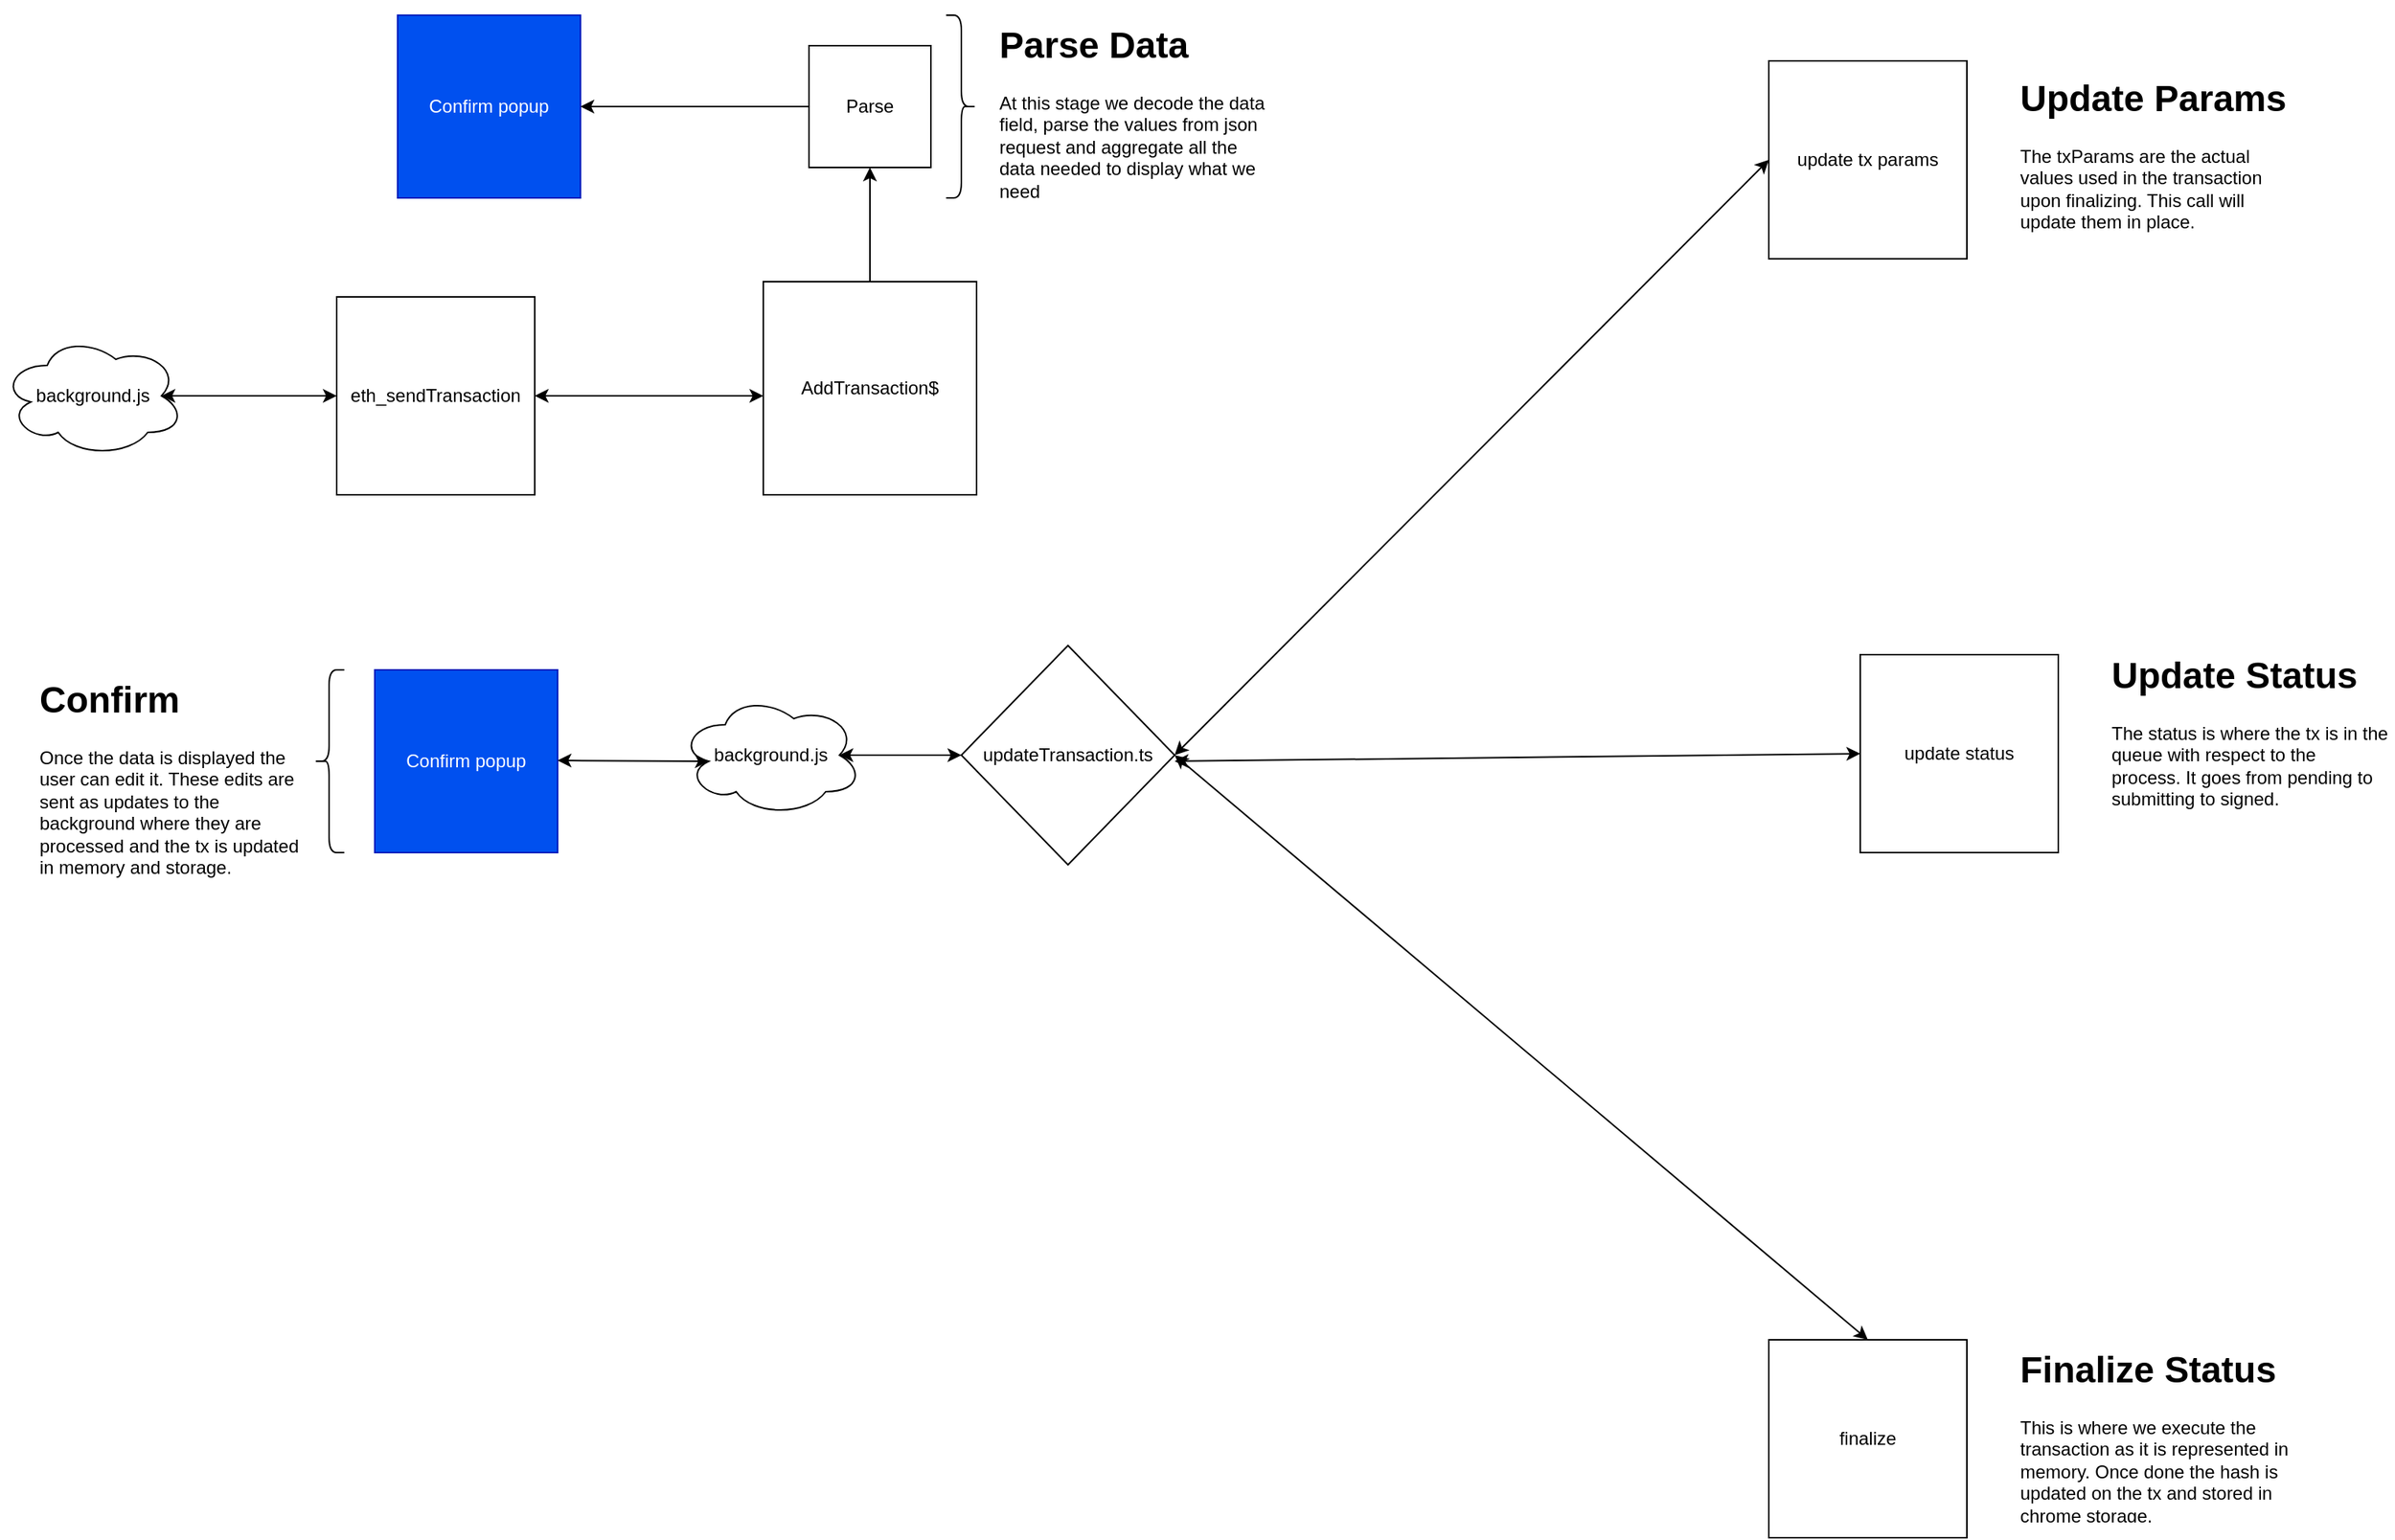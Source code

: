 <mxfile>
    <diagram id="6adTh8pLeON-9hFebMWv" name="Page-1">
        <mxGraphModel dx="2634" dy="1146" grid="1" gridSize="10" guides="1" tooltips="1" connect="1" arrows="1" fold="1" page="1" pageScale="1" pageWidth="850" pageHeight="1100" math="0" shadow="0">
            <root>
                <mxCell id="0"/>
                <mxCell id="1" parent="0"/>
                <mxCell id="2" value="background.js" style="ellipse;shape=cloud;whiteSpace=wrap;html=1;" vertex="1" parent="1">
                    <mxGeometry x="40" y="240" width="120" height="80" as="geometry"/>
                </mxCell>
                <mxCell id="3" value="" style="endArrow=classic;startArrow=classic;html=1;exitX=0.875;exitY=0.5;exitDx=0;exitDy=0;exitPerimeter=0;entryX=0;entryY=0.5;entryDx=0;entryDy=0;" edge="1" parent="1" source="2" target="4">
                    <mxGeometry width="50" height="50" relative="1" as="geometry">
                        <mxPoint x="200" y="310" as="sourcePoint"/>
                        <mxPoint x="260" y="296" as="targetPoint"/>
                    </mxGeometry>
                </mxCell>
                <mxCell id="4" value="eth_sendTransaction" style="whiteSpace=wrap;html=1;aspect=fixed;" vertex="1" parent="1">
                    <mxGeometry x="260" y="215" width="130" height="130" as="geometry"/>
                </mxCell>
                <mxCell id="5" value="" style="endArrow=classic;startArrow=classic;html=1;exitX=1;exitY=0.5;exitDx=0;exitDy=0;" edge="1" parent="1" source="4">
                    <mxGeometry width="50" height="50" relative="1" as="geometry">
                        <mxPoint x="480" y="310" as="sourcePoint"/>
                        <mxPoint x="540" y="280" as="targetPoint"/>
                    </mxGeometry>
                </mxCell>
                <mxCell id="6" value="AddTransaction$" style="whiteSpace=wrap;html=1;aspect=fixed;" vertex="1" parent="1">
                    <mxGeometry x="540" y="205" width="140" height="140" as="geometry"/>
                </mxCell>
                <mxCell id="7" value="" style="endArrow=classic;html=1;exitX=0.5;exitY=0;exitDx=0;exitDy=0;" edge="1" parent="1" source="6">
                    <mxGeometry width="50" height="50" relative="1" as="geometry">
                        <mxPoint x="580" y="200" as="sourcePoint"/>
                        <mxPoint x="610" y="130" as="targetPoint"/>
                    </mxGeometry>
                </mxCell>
                <mxCell id="8" value="Parse" style="whiteSpace=wrap;html=1;aspect=fixed;" vertex="1" parent="1">
                    <mxGeometry x="570" y="50" width="80" height="80" as="geometry"/>
                </mxCell>
                <mxCell id="9" value="Confirm popup" style="whiteSpace=wrap;html=1;aspect=fixed;fillColor=#0050ef;strokeColor=#001DBC;fontColor=#ffffff;" vertex="1" parent="1">
                    <mxGeometry x="300" y="30" width="120" height="120" as="geometry"/>
                </mxCell>
                <mxCell id="10" value="" style="endArrow=classic;html=1;exitX=0;exitY=0.5;exitDx=0;exitDy=0;entryX=1;entryY=0.5;entryDx=0;entryDy=0;" edge="1" parent="1" source="8" target="9">
                    <mxGeometry width="50" height="50" relative="1" as="geometry">
                        <mxPoint x="400" y="320" as="sourcePoint"/>
                        <mxPoint x="170" y="130" as="targetPoint"/>
                    </mxGeometry>
                </mxCell>
                <mxCell id="11" value="" style="shape=curlyBracket;whiteSpace=wrap;html=1;rounded=1;flipH=1;" vertex="1" parent="1">
                    <mxGeometry x="660" y="30" width="20" height="120" as="geometry"/>
                </mxCell>
                <mxCell id="12" value="&lt;h1&gt;Parse Data&lt;/h1&gt;&lt;p&gt;At this stage we decode the data field, parse the values from json request and aggregate all the data needed to display what we need&lt;/p&gt;" style="text;html=1;strokeColor=none;fillColor=none;spacing=5;spacingTop=-20;whiteSpace=wrap;overflow=hidden;rounded=0;" vertex="1" parent="1">
                    <mxGeometry x="690" y="30" width="190" height="120" as="geometry"/>
                </mxCell>
                <mxCell id="13" value="Confirm popup" style="whiteSpace=wrap;html=1;aspect=fixed;fillColor=#0050ef;strokeColor=#001DBC;fontColor=#ffffff;" vertex="1" parent="1">
                    <mxGeometry x="285" y="460" width="120" height="120" as="geometry"/>
                </mxCell>
                <mxCell id="15" value="background.js" style="ellipse;shape=cloud;whiteSpace=wrap;html=1;" vertex="1" parent="1">
                    <mxGeometry x="485" y="476" width="120" height="80" as="geometry"/>
                </mxCell>
                <mxCell id="17" value="" style="shape=curlyBracket;whiteSpace=wrap;html=1;rounded=1;" vertex="1" parent="1">
                    <mxGeometry x="245" y="460" width="20" height="120" as="geometry"/>
                </mxCell>
                <mxCell id="18" value="&lt;h1&gt;Confirm&lt;/h1&gt;&lt;p&gt;Once the data is displayed the user can edit it. These edits are sent as updates to the background where they are processed and the tx is updated in memory and storage.&lt;/p&gt;" style="text;html=1;strokeColor=none;fillColor=none;spacing=5;spacingTop=-20;whiteSpace=wrap;overflow=hidden;rounded=0;" vertex="1" parent="1">
                    <mxGeometry x="60" y="460" width="185" height="140" as="geometry"/>
                </mxCell>
                <mxCell id="20" value="updateTransaction.ts" style="rhombus;whiteSpace=wrap;html=1;" vertex="1" parent="1">
                    <mxGeometry x="670" y="444" width="140" height="144" as="geometry"/>
                </mxCell>
                <mxCell id="23" value="" style="endArrow=classic;startArrow=classic;html=1;exitX=0.875;exitY=0.5;exitDx=0;exitDy=0;exitPerimeter=0;entryX=0;entryY=0.5;entryDx=0;entryDy=0;" edge="1" parent="1" source="15" target="20">
                    <mxGeometry width="50" height="50" relative="1" as="geometry">
                        <mxPoint x="670" y="510" as="sourcePoint"/>
                        <mxPoint x="720" y="460" as="targetPoint"/>
                    </mxGeometry>
                </mxCell>
                <mxCell id="24" value="" style="endArrow=classic;startArrow=classic;html=1;exitX=0.875;exitY=0.5;exitDx=0;exitDy=0;exitPerimeter=0;entryX=0.16;entryY=0.55;entryDx=0;entryDy=0;entryPerimeter=0;" edge="1" parent="1" target="15">
                    <mxGeometry width="50" height="50" relative="1" as="geometry">
                        <mxPoint x="405" y="519.5" as="sourcePoint"/>
                        <mxPoint x="485" y="519.5" as="targetPoint"/>
                    </mxGeometry>
                </mxCell>
                <mxCell id="25" value="" style="endArrow=classic;startArrow=classic;html=1;exitX=1;exitY=0.5;exitDx=0;exitDy=0;entryX=0;entryY=0.5;entryDx=0;entryDy=0;" edge="1" parent="1" source="20" target="28">
                    <mxGeometry width="50" height="50" relative="1" as="geometry">
                        <mxPoint x="880" y="590" as="sourcePoint"/>
                        <mxPoint x="1050" y="200" as="targetPoint"/>
                    </mxGeometry>
                </mxCell>
                <mxCell id="26" value="" style="endArrow=classic;startArrow=classic;html=1;exitX=1;exitY=0.5;exitDx=0;exitDy=0;entryX=0.5;entryY=0;entryDx=0;entryDy=0;" edge="1" parent="1" source="20" target="30">
                    <mxGeometry width="50" height="50" relative="1" as="geometry">
                        <mxPoint x="820" y="526" as="sourcePoint"/>
                        <mxPoint x="1110" y="720" as="targetPoint"/>
                    </mxGeometry>
                </mxCell>
                <mxCell id="27" value="" style="endArrow=classic;startArrow=classic;html=1;entryX=0;entryY=0.5;entryDx=0;entryDy=0;" edge="1" parent="1" target="29">
                    <mxGeometry width="50" height="50" relative="1" as="geometry">
                        <mxPoint x="810" y="520" as="sourcePoint"/>
                        <mxPoint x="1230" y="510" as="targetPoint"/>
                    </mxGeometry>
                </mxCell>
                <mxCell id="28" value="update tx params" style="whiteSpace=wrap;html=1;aspect=fixed;" vertex="1" parent="1">
                    <mxGeometry x="1200" y="60" width="130" height="130" as="geometry"/>
                </mxCell>
                <mxCell id="29" value="update status" style="whiteSpace=wrap;html=1;aspect=fixed;" vertex="1" parent="1">
                    <mxGeometry x="1260" y="450" width="130" height="130" as="geometry"/>
                </mxCell>
                <mxCell id="30" value="finalize" style="whiteSpace=wrap;html=1;aspect=fixed;" vertex="1" parent="1">
                    <mxGeometry x="1200" y="900" width="130" height="130" as="geometry"/>
                </mxCell>
                <mxCell id="31" value="&lt;h1&gt;Update Params&lt;/h1&gt;&lt;p&gt;The txParams are the actual values used in the transaction upon finalizing. This call will update them in place.&lt;/p&gt;" style="text;html=1;strokeColor=none;fillColor=none;spacing=5;spacingTop=-20;whiteSpace=wrap;overflow=hidden;rounded=0;" vertex="1" parent="1">
                    <mxGeometry x="1360" y="65" width="190" height="120" as="geometry"/>
                </mxCell>
                <mxCell id="32" value="&lt;h1&gt;Update Status&lt;/h1&gt;&lt;p&gt;The status is where the tx is in the queue with respect to the process. It goes from pending to submitting to signed.&lt;/p&gt;" style="text;html=1;strokeColor=none;fillColor=none;spacing=5;spacingTop=-20;whiteSpace=wrap;overflow=hidden;rounded=0;" vertex="1" parent="1">
                    <mxGeometry x="1420" y="444" width="190" height="120" as="geometry"/>
                </mxCell>
                <mxCell id="33" value="&lt;h1&gt;Finalize Status&lt;/h1&gt;&lt;p&gt;This is where we execute the transaction as it is represented in memory. Once done the hash is updated on the tx and stored in chrome storage.&lt;/p&gt;" style="text;html=1;strokeColor=none;fillColor=none;spacing=5;spacingTop=-20;whiteSpace=wrap;overflow=hidden;rounded=0;" vertex="1" parent="1">
                    <mxGeometry x="1360" y="900" width="190" height="120" as="geometry"/>
                </mxCell>
            </root>
        </mxGraphModel>
    </diagram>
</mxfile>